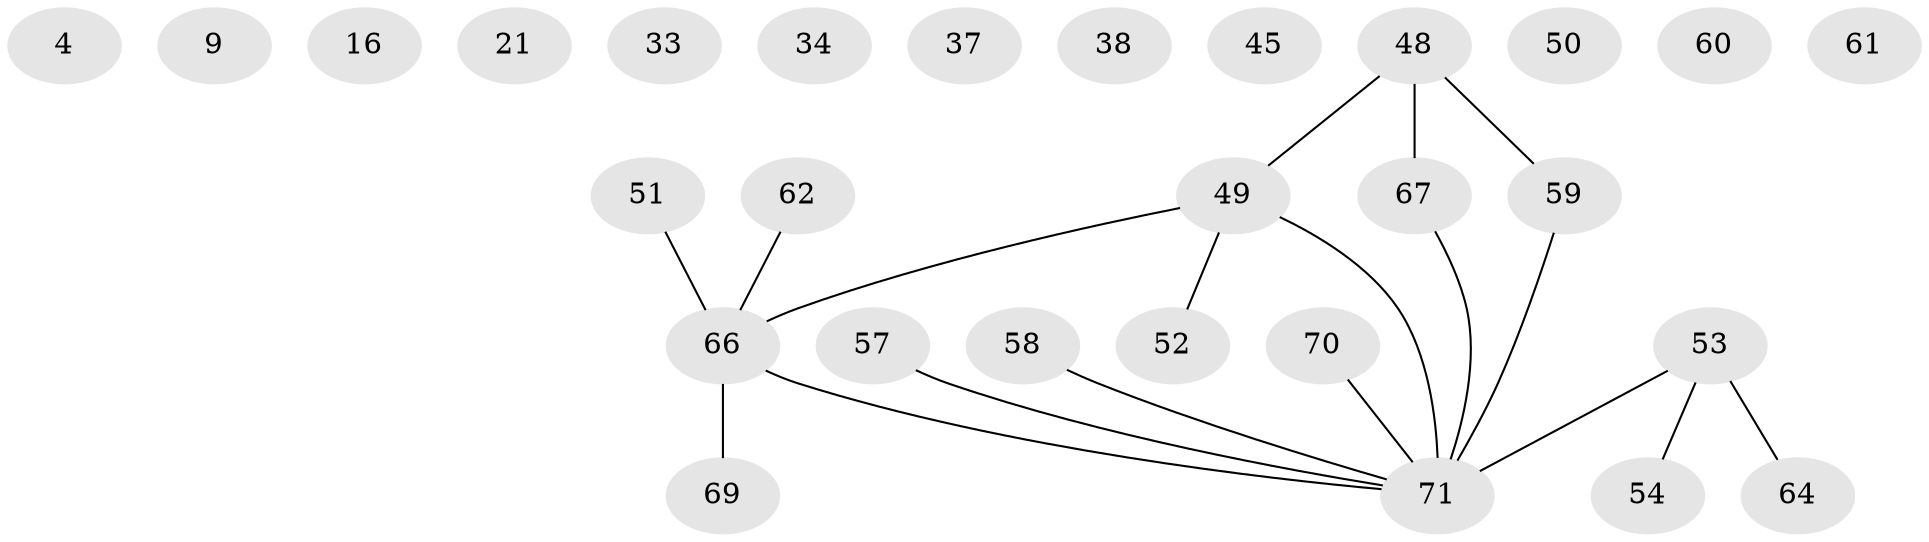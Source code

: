 // original degree distribution, {3: 0.14084507042253522, 1: 0.2676056338028169, 4: 0.16901408450704225, 0: 0.15492957746478872, 2: 0.2535211267605634, 5: 0.014084507042253521}
// Generated by graph-tools (version 1.1) at 2025/43/03/04/25 21:43:45]
// undirected, 28 vertices, 18 edges
graph export_dot {
graph [start="1"]
  node [color=gray90,style=filled];
  4;
  9;
  16;
  21;
  33;
  34;
  37;
  38;
  45 [super="+12"];
  48 [super="+10"];
  49 [super="+28+42+23+47+43"];
  50;
  51;
  52;
  53 [super="+44+20"];
  54;
  57;
  58;
  59 [super="+39+25"];
  60;
  61;
  62;
  64;
  66 [super="+1+46+41+55+36"];
  67 [super="+17+65"];
  69;
  70;
  71 [super="+56+68"];
  48 -- 59 [weight=2];
  48 -- 49 [weight=2];
  48 -- 67;
  49 -- 71 [weight=2];
  49 -- 52;
  49 -- 66 [weight=3];
  51 -- 66;
  53 -- 54;
  53 -- 64;
  53 -- 71 [weight=3];
  57 -- 71;
  58 -- 71;
  59 -- 71;
  62 -- 66;
  66 -- 69;
  66 -- 71 [weight=2];
  67 -- 71;
  70 -- 71;
}
